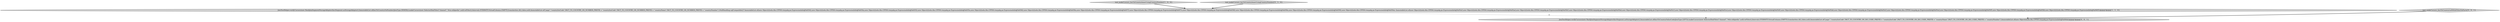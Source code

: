 digraph {
0 [style = filled, label = "test_makeCursors_factToCountryInnerUsingCountryNumber['1', '0', '0']", fillcolor = lightgray, shape = diamond image = "AAA0AAABBB1BBB"];
1 [style = filled, label = "JoinTestHelper.verifyCursors(new HashJoinSegmentStorageAdapter(factSegment.asStorageAdapter(),ImmutableList.of(factToCountryOnNumber(JoinType.INNER))).makeCursors(new SelectorDimFilter(\"channel\",\"#en.wikipedia\",null).toFilter(),Intervals.ETERNITY,VirtualColumns.EMPTY,Granularities.ALL,false,null),ImmutableList.of(\"page\",\"countryIsoCode\",FACT_TO_COUNTRY_ON_NUMBER_PREFIX + \"countryIsoCode\",FACT_TO_COUNTRY_ON_NUMBER_PREFIX + \"countryName\",FACT_TO_COUNTRY_ON_NUMBER_PREFIX + \"countryNumber\"),NullHandling.sqlCompatible()? ImmutableList.of(new Object((((edu.fdu.CPPDG.tinypdg.pe.ExpressionInfo@9a9342,new Object((((edu.fdu.CPPDG.tinypdg.pe.ExpressionInfo@9a934a,new Object((((edu.fdu.CPPDG.tinypdg.pe.ExpressionInfo@9a9352,new Object((((edu.fdu.CPPDG.tinypdg.pe.ExpressionInfo@9a935a,new Object((((edu.fdu.CPPDG.tinypdg.pe.ExpressionInfo@9a9362,new Object((((edu.fdu.CPPDG.tinypdg.pe.ExpressionInfo@9a936a,new Object((((edu.fdu.CPPDG.tinypdg.pe.ExpressionInfo@9a9372,new Object((((edu.fdu.CPPDG.tinypdg.pe.ExpressionInfo@9a937a,new Object((((edu.fdu.CPPDG.tinypdg.pe.ExpressionInfo@9a9382,new Object((((edu.fdu.CPPDG.tinypdg.pe.ExpressionInfo@9a938a,new Object((((edu.fdu.CPPDG.tinypdg.pe.ExpressionInfo@9a9392,new Object((((edu.fdu.CPPDG.tinypdg.pe.ExpressionInfo@9a939a): ImmutableList.of(new Object((((edu.fdu.CPPDG.tinypdg.pe.ExpressionInfo@9a93a5,new Object((((edu.fdu.CPPDG.tinypdg.pe.ExpressionInfo@9a93ad,new Object((((edu.fdu.CPPDG.tinypdg.pe.ExpressionInfo@9a93b5,new Object((((edu.fdu.CPPDG.tinypdg.pe.ExpressionInfo@9a93bd,new Object((((edu.fdu.CPPDG.tinypdg.pe.ExpressionInfo@9a93c5,new Object((((edu.fdu.CPPDG.tinypdg.pe.ExpressionInfo@9a93cd,new Object((((edu.fdu.CPPDG.tinypdg.pe.ExpressionInfo@9a93d5,new Object((((edu.fdu.CPPDG.tinypdg.pe.ExpressionInfo@9a93dd,new Object((((edu.fdu.CPPDG.tinypdg.pe.ExpressionInfo@9a93e5,new Object((((edu.fdu.CPPDG.tinypdg.pe.ExpressionInfo@9a93ed,new Object((((edu.fdu.CPPDG.tinypdg.pe.ExpressionInfo@9a93f5,new Object((((edu.fdu.CPPDG.tinypdg.pe.ExpressionInfo@9a93fd,new Object((((((edu.fdu.CPPDG.tinypdg.pe.ExpressionInfo@9a9405))@@@3@@@['1', '1', '0']", fillcolor = lightgray, shape = ellipse image = "AAA0AAABBB1BBB"];
4 [style = filled, label = "test_makeCursors_factToCountryLeftWithFilterOnFacts['0', '0', '1']", fillcolor = lightgray, shape = diamond image = "AAA0AAABBB3BBB"];
2 [style = filled, label = "test_makeCursors_factToCountryInnerUsingCountryNumber['0', '1', '0']", fillcolor = lightgray, shape = diamond image = "AAA0AAABBB2BBB"];
3 [style = filled, label = "JoinTestHelper.verifyCursors(new HashJoinSegmentStorageAdapter(factSegment.asStorageAdapter(),ImmutableList.of(factToCountryOnIsoCode(JoinType.LEFT))).makeCursors(new SelectorDimFilter(\"channel\",\"#de.wikipedia\",null).toFilter(),Intervals.ETERNITY,VirtualColumns.EMPTY,Granularities.ALL,false,null),ImmutableList.of(\"page\",\"countryIsoCode\",FACT_TO_COUNTRY_ON_ISO_CODE_PREFIX + \"countryIsoCode\",FACT_TO_COUNTRY_ON_ISO_CODE_PREFIX + \"countryName\",FACT_TO_COUNTRY_ON_ISO_CODE_PREFIX + \"countryNumber\"),ImmutableList.of(new Object((((edu.fdu.CPPDG.tinypdg.pe.ExpressionInfo@9a944d))@@@3@@@['0', '0', '1']", fillcolor = lightgray, shape = ellipse image = "AAA0AAABBB3BBB"];
1->3 [style = dashed, label="0"];
4->3 [style = bold, label=""];
2->1 [style = bold, label=""];
0->1 [style = bold, label=""];
}
